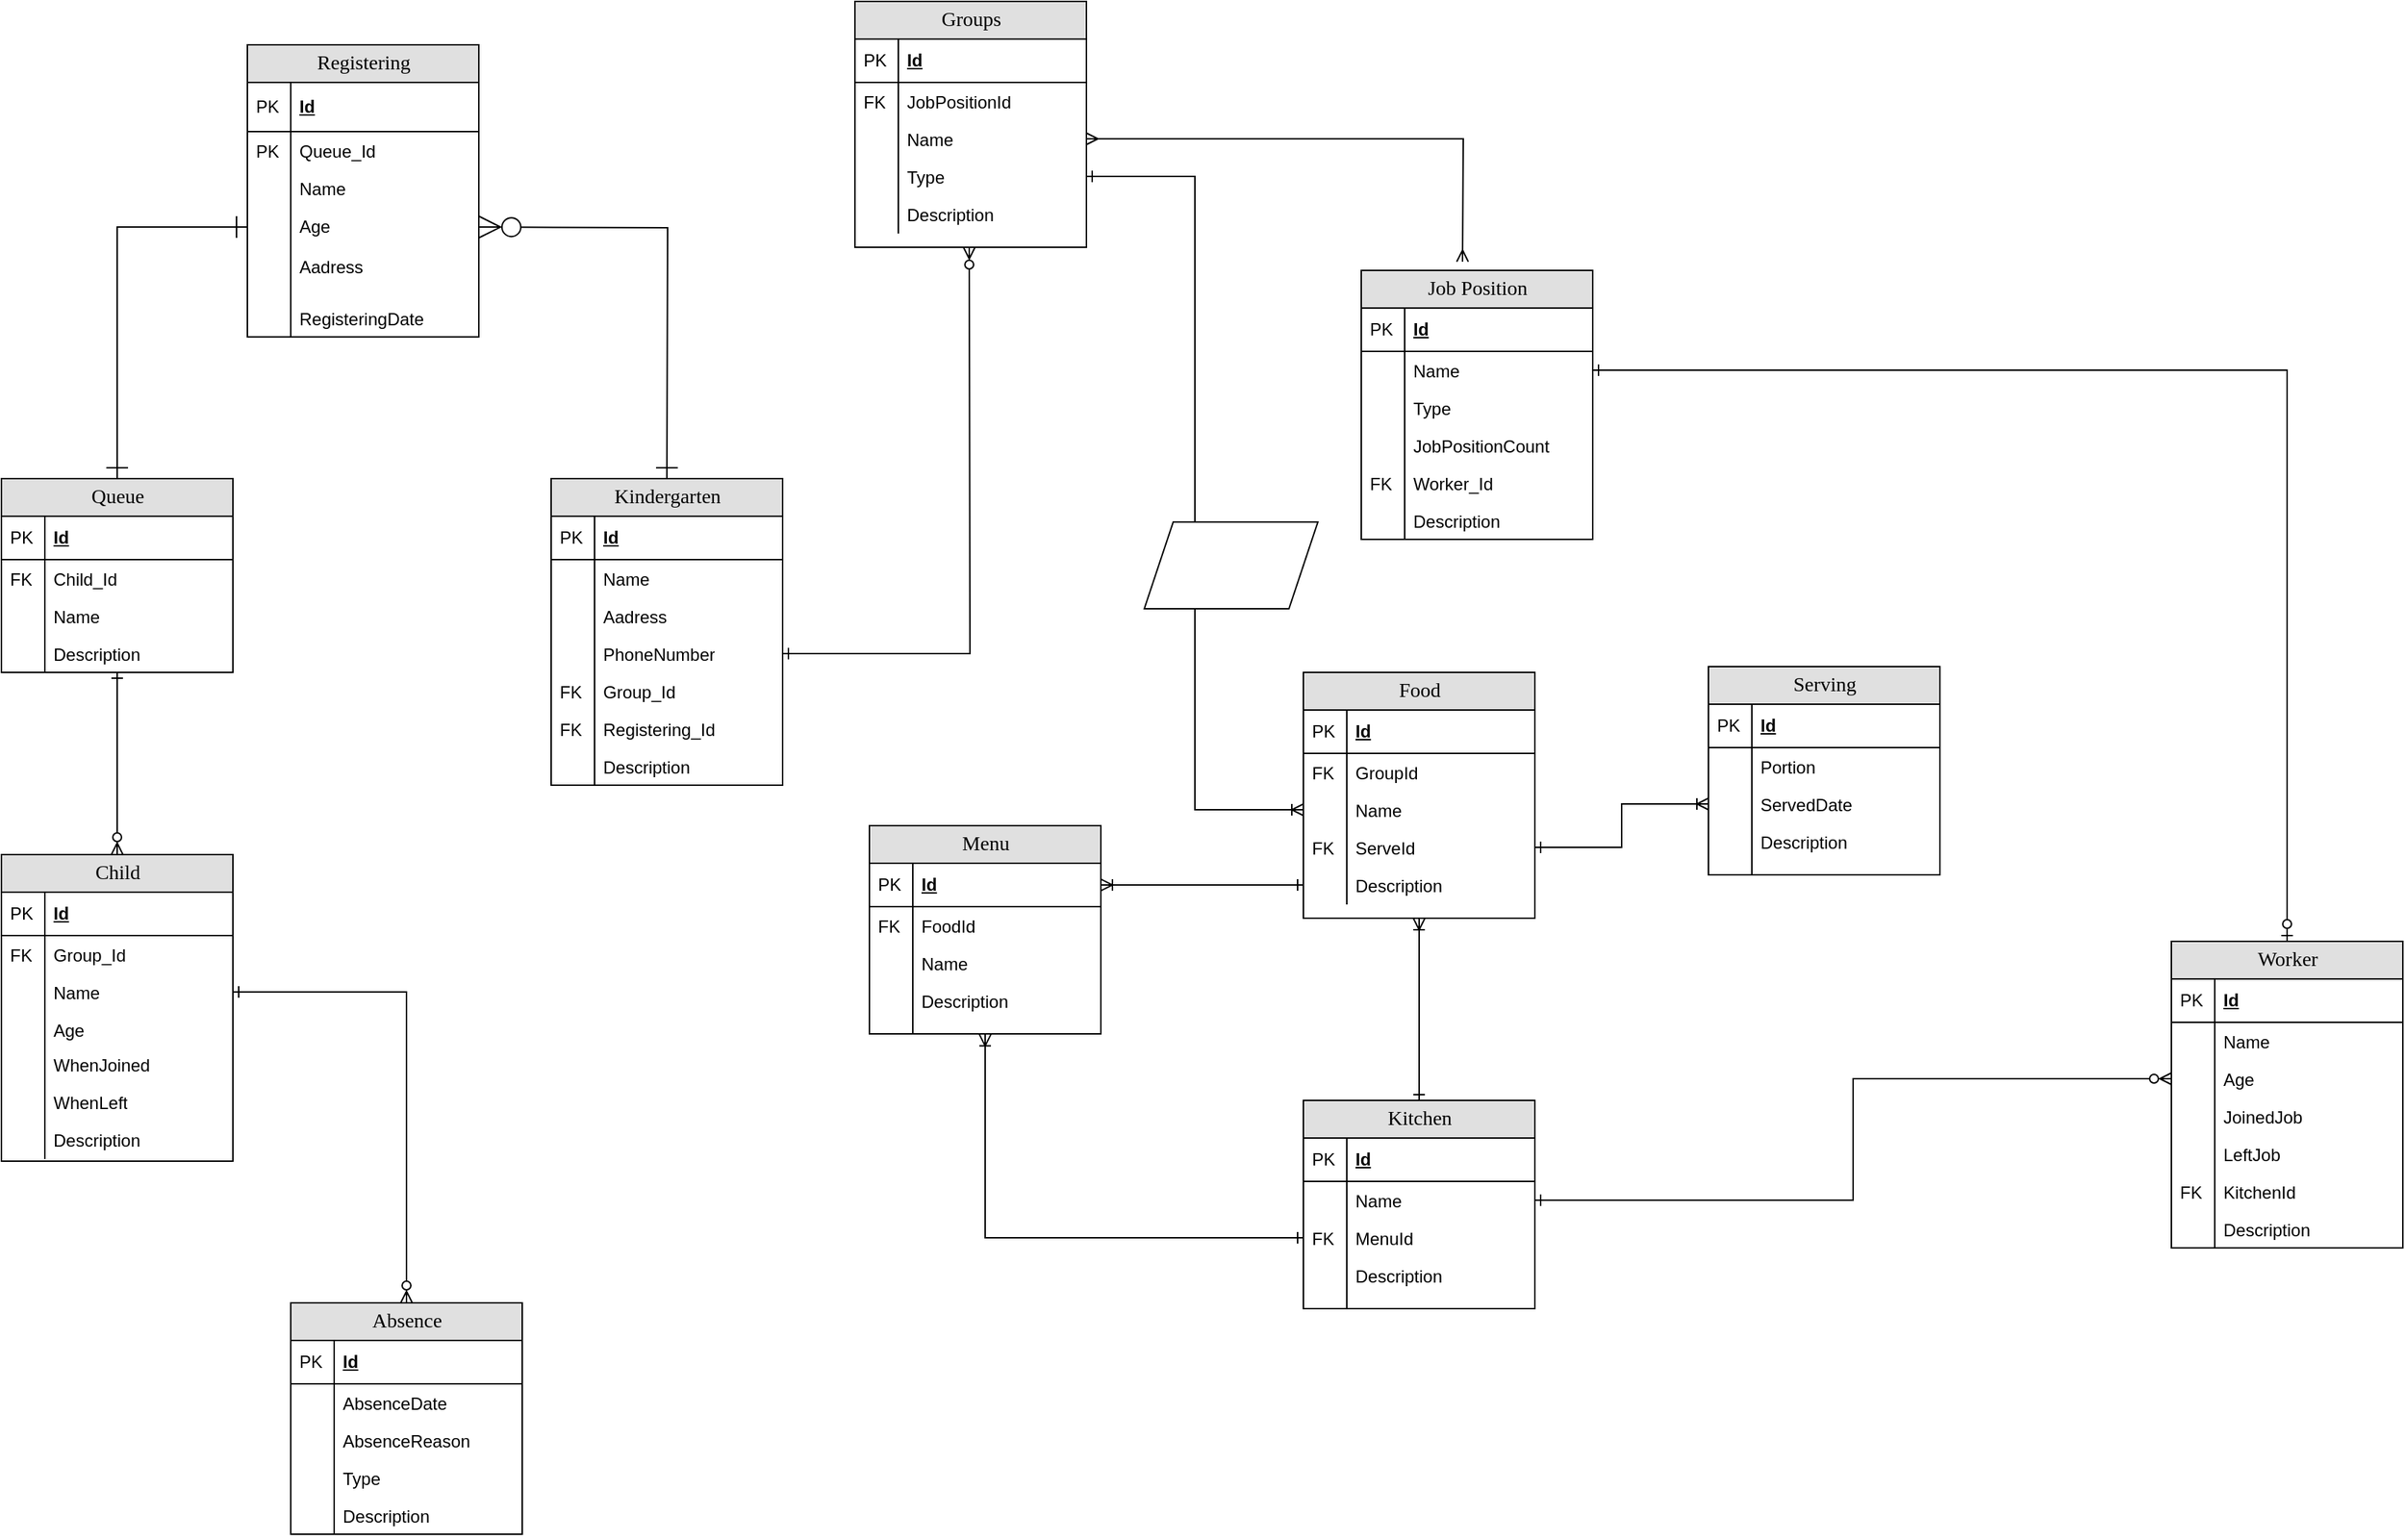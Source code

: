 <mxfile version="21.8.2" type="device">
  <diagram name="Page-1" id="e56a1550-8fbb-45ad-956c-1786394a9013">
    <mxGraphModel dx="2240" dy="2510" grid="1" gridSize="10" guides="1" tooltips="1" connect="1" arrows="1" fold="1" page="1" pageScale="1" pageWidth="1100" pageHeight="850" background="none" math="0" shadow="0">
      <root>
        <mxCell id="0" />
        <mxCell id="1" parent="0" />
        <mxCell id="2e49270ec7c68f3f-19" value="Worker" style="swimlane;html=1;fontStyle=0;childLayout=stackLayout;horizontal=1;startSize=26;fillColor=#e0e0e0;horizontalStack=0;resizeParent=1;resizeLast=0;collapsible=1;marginBottom=0;swimlaneFillColor=#ffffff;align=center;rounded=0;shadow=0;comic=0;labelBackgroundColor=none;strokeWidth=1;fontFamily=Verdana;fontSize=14" parent="1" vertex="1">
          <mxGeometry x="850" y="360" width="160" height="212" as="geometry" />
        </mxCell>
        <mxCell id="2e49270ec7c68f3f-20" value="Id" style="shape=partialRectangle;top=0;left=0;right=0;bottom=1;html=1;align=left;verticalAlign=middle;fillColor=none;spacingLeft=34;spacingRight=4;whiteSpace=wrap;overflow=hidden;rotatable=0;points=[[0,0.5],[1,0.5]];portConstraint=eastwest;dropTarget=0;fontStyle=5;" parent="2e49270ec7c68f3f-19" vertex="1">
          <mxGeometry y="26" width="160" height="30" as="geometry" />
        </mxCell>
        <mxCell id="2e49270ec7c68f3f-21" value="PK" style="shape=partialRectangle;top=0;left=0;bottom=0;html=1;fillColor=none;align=left;verticalAlign=middle;spacingLeft=4;spacingRight=4;whiteSpace=wrap;overflow=hidden;rotatable=0;points=[];portConstraint=eastwest;part=1;" parent="2e49270ec7c68f3f-20" vertex="1" connectable="0">
          <mxGeometry width="30" height="30" as="geometry" />
        </mxCell>
        <mxCell id="2e49270ec7c68f3f-22" value="Name" style="shape=partialRectangle;top=0;left=0;right=0;bottom=0;html=1;align=left;verticalAlign=top;fillColor=none;spacingLeft=34;spacingRight=4;whiteSpace=wrap;overflow=hidden;rotatable=0;points=[[0,0.5],[1,0.5]];portConstraint=eastwest;dropTarget=0;" parent="2e49270ec7c68f3f-19" vertex="1">
          <mxGeometry y="56" width="160" height="26" as="geometry" />
        </mxCell>
        <mxCell id="2e49270ec7c68f3f-23" value="" style="shape=partialRectangle;top=0;left=0;bottom=0;html=1;fillColor=none;align=left;verticalAlign=top;spacingLeft=4;spacingRight=4;whiteSpace=wrap;overflow=hidden;rotatable=0;points=[];portConstraint=eastwest;part=1;" parent="2e49270ec7c68f3f-22" vertex="1" connectable="0">
          <mxGeometry width="30" height="26" as="geometry" />
        </mxCell>
        <mxCell id="2e49270ec7c68f3f-24" value="Age" style="shape=partialRectangle;top=0;left=0;right=0;bottom=0;html=1;align=left;verticalAlign=top;fillColor=none;spacingLeft=34;spacingRight=4;whiteSpace=wrap;overflow=hidden;rotatable=0;points=[[0,0.5],[1,0.5]];portConstraint=eastwest;dropTarget=0;" parent="2e49270ec7c68f3f-19" vertex="1">
          <mxGeometry y="82" width="160" height="26" as="geometry" />
        </mxCell>
        <mxCell id="2e49270ec7c68f3f-25" value="" style="shape=partialRectangle;top=0;left=0;bottom=0;html=1;fillColor=none;align=left;verticalAlign=top;spacingLeft=4;spacingRight=4;whiteSpace=wrap;overflow=hidden;rotatable=0;points=[];portConstraint=eastwest;part=1;" parent="2e49270ec7c68f3f-24" vertex="1" connectable="0">
          <mxGeometry width="30" height="26" as="geometry" />
        </mxCell>
        <mxCell id="2e49270ec7c68f3f-26" value="JoinedJob" style="shape=partialRectangle;top=0;left=0;right=0;bottom=0;html=1;align=left;verticalAlign=top;fillColor=none;spacingLeft=34;spacingRight=4;whiteSpace=wrap;overflow=hidden;rotatable=0;points=[[0,0.5],[1,0.5]];portConstraint=eastwest;dropTarget=0;" parent="2e49270ec7c68f3f-19" vertex="1">
          <mxGeometry y="108" width="160" height="26" as="geometry" />
        </mxCell>
        <mxCell id="2e49270ec7c68f3f-27" value="" style="shape=partialRectangle;top=0;left=0;bottom=0;html=1;fillColor=none;align=left;verticalAlign=top;spacingLeft=4;spacingRight=4;whiteSpace=wrap;overflow=hidden;rotatable=0;points=[];portConstraint=eastwest;part=1;" parent="2e49270ec7c68f3f-26" vertex="1" connectable="0">
          <mxGeometry width="30" height="26" as="geometry" />
        </mxCell>
        <mxCell id="jgg23VQDwf4E2JnrNk3h-151" value="LeftJob" style="shape=partialRectangle;top=0;left=0;right=0;bottom=0;html=1;align=left;verticalAlign=top;fillColor=none;spacingLeft=34;spacingRight=4;whiteSpace=wrap;overflow=hidden;rotatable=0;points=[[0,0.5],[1,0.5]];portConstraint=eastwest;dropTarget=0;" vertex="1" parent="2e49270ec7c68f3f-19">
          <mxGeometry y="134" width="160" height="26" as="geometry" />
        </mxCell>
        <mxCell id="jgg23VQDwf4E2JnrNk3h-152" value="" style="shape=partialRectangle;top=0;left=0;bottom=0;html=1;fillColor=none;align=left;verticalAlign=top;spacingLeft=4;spacingRight=4;whiteSpace=wrap;overflow=hidden;rotatable=0;points=[];portConstraint=eastwest;part=1;" vertex="1" connectable="0" parent="jgg23VQDwf4E2JnrNk3h-151">
          <mxGeometry width="30" height="26" as="geometry" />
        </mxCell>
        <mxCell id="jgg23VQDwf4E2JnrNk3h-153" value="KitchenId" style="shape=partialRectangle;top=0;left=0;right=0;bottom=0;html=1;align=left;verticalAlign=top;fillColor=none;spacingLeft=34;spacingRight=4;whiteSpace=wrap;overflow=hidden;rotatable=0;points=[[0,0.5],[1,0.5]];portConstraint=eastwest;dropTarget=0;" vertex="1" parent="2e49270ec7c68f3f-19">
          <mxGeometry y="160" width="160" height="26" as="geometry" />
        </mxCell>
        <mxCell id="jgg23VQDwf4E2JnrNk3h-154" value="FK" style="shape=partialRectangle;top=0;left=0;bottom=0;html=1;fillColor=none;align=left;verticalAlign=top;spacingLeft=4;spacingRight=4;whiteSpace=wrap;overflow=hidden;rotatable=0;points=[];portConstraint=eastwest;part=1;" vertex="1" connectable="0" parent="jgg23VQDwf4E2JnrNk3h-153">
          <mxGeometry width="30" height="26" as="geometry" />
        </mxCell>
        <mxCell id="jgg23VQDwf4E2JnrNk3h-155" value="Description" style="shape=partialRectangle;top=0;left=0;right=0;bottom=0;html=1;align=left;verticalAlign=top;fillColor=none;spacingLeft=34;spacingRight=4;whiteSpace=wrap;overflow=hidden;rotatable=0;points=[[0,0.5],[1,0.5]];portConstraint=eastwest;dropTarget=0;" vertex="1" parent="2e49270ec7c68f3f-19">
          <mxGeometry y="186" width="160" height="26" as="geometry" />
        </mxCell>
        <mxCell id="jgg23VQDwf4E2JnrNk3h-156" value="" style="shape=partialRectangle;top=0;left=0;bottom=0;html=1;fillColor=none;align=left;verticalAlign=top;spacingLeft=4;spacingRight=4;whiteSpace=wrap;overflow=hidden;rotatable=0;points=[];portConstraint=eastwest;part=1;" vertex="1" connectable="0" parent="jgg23VQDwf4E2JnrNk3h-155">
          <mxGeometry width="30" height="26" as="geometry" />
        </mxCell>
        <mxCell id="2e49270ec7c68f3f-30" value="&lt;div&gt;Kindergarten&lt;/div&gt;" style="swimlane;html=1;fontStyle=0;childLayout=stackLayout;horizontal=1;startSize=26;fillColor=#e0e0e0;horizontalStack=0;resizeParent=1;resizeLast=0;collapsible=1;marginBottom=0;swimlaneFillColor=#ffffff;align=center;rounded=0;shadow=0;comic=0;labelBackgroundColor=none;strokeWidth=1;fontFamily=Verdana;fontSize=14" parent="1" vertex="1">
          <mxGeometry x="-270" y="40" width="160" height="212" as="geometry" />
        </mxCell>
        <mxCell id="2e49270ec7c68f3f-31" value="Id" style="shape=partialRectangle;top=0;left=0;right=0;bottom=1;html=1;align=left;verticalAlign=middle;fillColor=none;spacingLeft=34;spacingRight=4;whiteSpace=wrap;overflow=hidden;rotatable=0;points=[[0,0.5],[1,0.5]];portConstraint=eastwest;dropTarget=0;fontStyle=5;" parent="2e49270ec7c68f3f-30" vertex="1">
          <mxGeometry y="26" width="160" height="30" as="geometry" />
        </mxCell>
        <mxCell id="2e49270ec7c68f3f-32" value="PK" style="shape=partialRectangle;top=0;left=0;bottom=0;html=1;fillColor=none;align=left;verticalAlign=middle;spacingLeft=4;spacingRight=4;whiteSpace=wrap;overflow=hidden;rotatable=0;points=[];portConstraint=eastwest;part=1;" parent="2e49270ec7c68f3f-31" vertex="1" connectable="0">
          <mxGeometry width="30" height="30" as="geometry" />
        </mxCell>
        <mxCell id="2e49270ec7c68f3f-33" value="Name" style="shape=partialRectangle;top=0;left=0;right=0;bottom=0;html=1;align=left;verticalAlign=top;fillColor=none;spacingLeft=34;spacingRight=4;whiteSpace=wrap;overflow=hidden;rotatable=0;points=[[0,0.5],[1,0.5]];portConstraint=eastwest;dropTarget=0;" parent="2e49270ec7c68f3f-30" vertex="1">
          <mxGeometry y="56" width="160" height="26" as="geometry" />
        </mxCell>
        <mxCell id="2e49270ec7c68f3f-34" value="" style="shape=partialRectangle;top=0;left=0;bottom=0;html=1;fillColor=none;align=left;verticalAlign=top;spacingLeft=4;spacingRight=4;whiteSpace=wrap;overflow=hidden;rotatable=0;points=[];portConstraint=eastwest;part=1;" parent="2e49270ec7c68f3f-33" vertex="1" connectable="0">
          <mxGeometry width="30" height="26" as="geometry" />
        </mxCell>
        <mxCell id="2e49270ec7c68f3f-35" value="Aadress" style="shape=partialRectangle;top=0;left=0;right=0;bottom=0;html=1;align=left;verticalAlign=top;fillColor=none;spacingLeft=34;spacingRight=4;whiteSpace=wrap;overflow=hidden;rotatable=0;points=[[0,0.5],[1,0.5]];portConstraint=eastwest;dropTarget=0;" parent="2e49270ec7c68f3f-30" vertex="1">
          <mxGeometry y="82" width="160" height="26" as="geometry" />
        </mxCell>
        <mxCell id="2e49270ec7c68f3f-36" value="" style="shape=partialRectangle;top=0;left=0;bottom=0;html=1;fillColor=none;align=left;verticalAlign=top;spacingLeft=4;spacingRight=4;whiteSpace=wrap;overflow=hidden;rotatable=0;points=[];portConstraint=eastwest;part=1;" parent="2e49270ec7c68f3f-35" vertex="1" connectable="0">
          <mxGeometry width="30" height="26" as="geometry" />
        </mxCell>
        <mxCell id="2e49270ec7c68f3f-37" value="PhoneNumber" style="shape=partialRectangle;top=0;left=0;right=0;bottom=0;html=1;align=left;verticalAlign=top;fillColor=none;spacingLeft=34;spacingRight=4;whiteSpace=wrap;overflow=hidden;rotatable=0;points=[[0,0.5],[1,0.5]];portConstraint=eastwest;dropTarget=0;" parent="2e49270ec7c68f3f-30" vertex="1">
          <mxGeometry y="108" width="160" height="26" as="geometry" />
        </mxCell>
        <mxCell id="2e49270ec7c68f3f-38" value="" style="shape=partialRectangle;top=0;left=0;bottom=0;html=1;fillColor=none;align=left;verticalAlign=top;spacingLeft=4;spacingRight=4;whiteSpace=wrap;overflow=hidden;rotatable=0;points=[];portConstraint=eastwest;part=1;" parent="2e49270ec7c68f3f-37" vertex="1" connectable="0">
          <mxGeometry width="30" height="26" as="geometry" />
        </mxCell>
        <mxCell id="jgg23VQDwf4E2JnrNk3h-106" value="Group_Id" style="shape=partialRectangle;top=0;left=0;right=0;bottom=0;html=1;align=left;verticalAlign=top;fillColor=none;spacingLeft=34;spacingRight=4;whiteSpace=wrap;overflow=hidden;rotatable=0;points=[[0,0.5],[1,0.5]];portConstraint=eastwest;dropTarget=0;" vertex="1" parent="2e49270ec7c68f3f-30">
          <mxGeometry y="134" width="160" height="26" as="geometry" />
        </mxCell>
        <mxCell id="jgg23VQDwf4E2JnrNk3h-107" value="FK" style="shape=partialRectangle;top=0;left=0;bottom=0;html=1;fillColor=none;align=left;verticalAlign=top;spacingLeft=4;spacingRight=4;whiteSpace=wrap;overflow=hidden;rotatable=0;points=[];portConstraint=eastwest;part=1;" vertex="1" connectable="0" parent="jgg23VQDwf4E2JnrNk3h-106">
          <mxGeometry width="30" height="26" as="geometry" />
        </mxCell>
        <mxCell id="jgg23VQDwf4E2JnrNk3h-108" value="Registering_Id" style="shape=partialRectangle;top=0;left=0;right=0;bottom=0;html=1;align=left;verticalAlign=top;fillColor=none;spacingLeft=34;spacingRight=4;whiteSpace=wrap;overflow=hidden;rotatable=0;points=[[0,0.5],[1,0.5]];portConstraint=eastwest;dropTarget=0;" vertex="1" parent="2e49270ec7c68f3f-30">
          <mxGeometry y="160" width="160" height="26" as="geometry" />
        </mxCell>
        <mxCell id="jgg23VQDwf4E2JnrNk3h-109" value="FK" style="shape=partialRectangle;top=0;left=0;bottom=0;html=1;fillColor=none;align=left;verticalAlign=top;spacingLeft=4;spacingRight=4;whiteSpace=wrap;overflow=hidden;rotatable=0;points=[];portConstraint=eastwest;part=1;" vertex="1" connectable="0" parent="jgg23VQDwf4E2JnrNk3h-108">
          <mxGeometry width="30" height="26" as="geometry" />
        </mxCell>
        <mxCell id="jgg23VQDwf4E2JnrNk3h-110" value="Description" style="shape=partialRectangle;top=0;left=0;right=0;bottom=0;html=1;align=left;verticalAlign=top;fillColor=none;spacingLeft=34;spacingRight=4;whiteSpace=wrap;overflow=hidden;rotatable=0;points=[[0,0.5],[1,0.5]];portConstraint=eastwest;dropTarget=0;" vertex="1" parent="2e49270ec7c68f3f-30">
          <mxGeometry y="186" width="160" height="26" as="geometry" />
        </mxCell>
        <mxCell id="jgg23VQDwf4E2JnrNk3h-111" value="" style="shape=partialRectangle;top=0;left=0;bottom=0;html=1;fillColor=none;align=left;verticalAlign=top;spacingLeft=4;spacingRight=4;whiteSpace=wrap;overflow=hidden;rotatable=0;points=[];portConstraint=eastwest;part=1;" vertex="1" connectable="0" parent="jgg23VQDwf4E2JnrNk3h-110">
          <mxGeometry width="30" height="26" as="geometry" />
        </mxCell>
        <mxCell id="2e49270ec7c68f3f-80" value="Child" style="swimlane;html=1;fontStyle=0;childLayout=stackLayout;horizontal=1;startSize=26;fillColor=#e0e0e0;horizontalStack=0;resizeParent=1;resizeLast=0;collapsible=1;marginBottom=0;swimlaneFillColor=#ffffff;align=center;rounded=0;shadow=0;comic=0;labelBackgroundColor=none;strokeWidth=1;fontFamily=Verdana;fontSize=14" parent="1" vertex="1">
          <mxGeometry x="-650" y="300" width="160" height="212" as="geometry" />
        </mxCell>
        <mxCell id="2e49270ec7c68f3f-81" value="Id" style="shape=partialRectangle;top=0;left=0;right=0;bottom=1;html=1;align=left;verticalAlign=middle;fillColor=none;spacingLeft=34;spacingRight=4;whiteSpace=wrap;overflow=hidden;rotatable=0;points=[[0,0.5],[1,0.5]];portConstraint=eastwest;dropTarget=0;fontStyle=5;" parent="2e49270ec7c68f3f-80" vertex="1">
          <mxGeometry y="26" width="160" height="30" as="geometry" />
        </mxCell>
        <mxCell id="2e49270ec7c68f3f-82" value="PK" style="shape=partialRectangle;top=0;left=0;bottom=0;html=1;fillColor=none;align=left;verticalAlign=middle;spacingLeft=4;spacingRight=4;whiteSpace=wrap;overflow=hidden;rotatable=0;points=[];portConstraint=eastwest;part=1;" parent="2e49270ec7c68f3f-81" vertex="1" connectable="0">
          <mxGeometry width="30" height="30" as="geometry" />
        </mxCell>
        <mxCell id="2e49270ec7c68f3f-83" value="Group_Id" style="shape=partialRectangle;top=0;left=0;right=0;bottom=0;html=1;align=left;verticalAlign=top;fillColor=none;spacingLeft=34;spacingRight=4;whiteSpace=wrap;overflow=hidden;rotatable=0;points=[[0,0.5],[1,0.5]];portConstraint=eastwest;dropTarget=0;" parent="2e49270ec7c68f3f-80" vertex="1">
          <mxGeometry y="56" width="160" height="26" as="geometry" />
        </mxCell>
        <mxCell id="2e49270ec7c68f3f-84" value="FK" style="shape=partialRectangle;top=0;left=0;bottom=0;html=1;fillColor=none;align=left;verticalAlign=top;spacingLeft=4;spacingRight=4;whiteSpace=wrap;overflow=hidden;rotatable=0;points=[];portConstraint=eastwest;part=1;" parent="2e49270ec7c68f3f-83" vertex="1" connectable="0">
          <mxGeometry width="30" height="26" as="geometry" />
        </mxCell>
        <mxCell id="2e49270ec7c68f3f-85" value="Name" style="shape=partialRectangle;top=0;left=0;right=0;bottom=0;html=1;align=left;verticalAlign=top;fillColor=none;spacingLeft=34;spacingRight=4;whiteSpace=wrap;overflow=hidden;rotatable=0;points=[[0,0.5],[1,0.5]];portConstraint=eastwest;dropTarget=0;" parent="2e49270ec7c68f3f-80" vertex="1">
          <mxGeometry y="82" width="160" height="26" as="geometry" />
        </mxCell>
        <mxCell id="2e49270ec7c68f3f-86" value="" style="shape=partialRectangle;top=0;left=0;bottom=0;html=1;fillColor=none;align=left;verticalAlign=top;spacingLeft=4;spacingRight=4;whiteSpace=wrap;overflow=hidden;rotatable=0;points=[];portConstraint=eastwest;part=1;" parent="2e49270ec7c68f3f-85" vertex="1" connectable="0">
          <mxGeometry width="30" height="26" as="geometry" />
        </mxCell>
        <mxCell id="2e49270ec7c68f3f-87" value="Age" style="shape=partialRectangle;top=0;left=0;right=0;bottom=0;html=1;align=left;verticalAlign=top;fillColor=none;spacingLeft=34;spacingRight=4;whiteSpace=wrap;overflow=hidden;rotatable=0;points=[[0,0.5],[1,0.5]];portConstraint=eastwest;dropTarget=0;" parent="2e49270ec7c68f3f-80" vertex="1">
          <mxGeometry y="108" width="160" height="24" as="geometry" />
        </mxCell>
        <mxCell id="2e49270ec7c68f3f-88" value="" style="shape=partialRectangle;top=0;left=0;bottom=0;html=1;fillColor=none;align=left;verticalAlign=top;spacingLeft=4;spacingRight=4;whiteSpace=wrap;overflow=hidden;rotatable=0;points=[];portConstraint=eastwest;part=1;" parent="2e49270ec7c68f3f-87" vertex="1" connectable="0">
          <mxGeometry width="30" height="24" as="geometry" />
        </mxCell>
        <mxCell id="jgg23VQDwf4E2JnrNk3h-129" value="WhenJoined" style="shape=partialRectangle;top=0;left=0;right=0;bottom=0;html=1;align=left;verticalAlign=top;fillColor=none;spacingLeft=34;spacingRight=4;whiteSpace=wrap;overflow=hidden;rotatable=0;points=[[0,0.5],[1,0.5]];portConstraint=eastwest;dropTarget=0;" vertex="1" parent="2e49270ec7c68f3f-80">
          <mxGeometry y="132" width="160" height="26" as="geometry" />
        </mxCell>
        <mxCell id="jgg23VQDwf4E2JnrNk3h-130" value="" style="shape=partialRectangle;top=0;left=0;bottom=0;html=1;fillColor=none;align=left;verticalAlign=top;spacingLeft=4;spacingRight=4;whiteSpace=wrap;overflow=hidden;rotatable=0;points=[];portConstraint=eastwest;part=1;" vertex="1" connectable="0" parent="jgg23VQDwf4E2JnrNk3h-129">
          <mxGeometry width="30" height="26" as="geometry" />
        </mxCell>
        <mxCell id="jgg23VQDwf4E2JnrNk3h-131" value="WhenLeft" style="shape=partialRectangle;top=0;left=0;right=0;bottom=0;html=1;align=left;verticalAlign=top;fillColor=none;spacingLeft=34;spacingRight=4;whiteSpace=wrap;overflow=hidden;rotatable=0;points=[[0,0.5],[1,0.5]];portConstraint=eastwest;dropTarget=0;" vertex="1" parent="2e49270ec7c68f3f-80">
          <mxGeometry y="158" width="160" height="26" as="geometry" />
        </mxCell>
        <mxCell id="jgg23VQDwf4E2JnrNk3h-132" value="" style="shape=partialRectangle;top=0;left=0;bottom=0;html=1;fillColor=none;align=left;verticalAlign=top;spacingLeft=4;spacingRight=4;whiteSpace=wrap;overflow=hidden;rotatable=0;points=[];portConstraint=eastwest;part=1;" vertex="1" connectable="0" parent="jgg23VQDwf4E2JnrNk3h-131">
          <mxGeometry width="30" height="26" as="geometry" />
        </mxCell>
        <mxCell id="jgg23VQDwf4E2JnrNk3h-133" value="Description" style="shape=partialRectangle;top=0;left=0;right=0;bottom=0;html=1;align=left;verticalAlign=top;fillColor=none;spacingLeft=34;spacingRight=4;whiteSpace=wrap;overflow=hidden;rotatable=0;points=[[0,0.5],[1,0.5]];portConstraint=eastwest;dropTarget=0;" vertex="1" parent="2e49270ec7c68f3f-80">
          <mxGeometry y="184" width="160" height="26" as="geometry" />
        </mxCell>
        <mxCell id="jgg23VQDwf4E2JnrNk3h-134" value="" style="shape=partialRectangle;top=0;left=0;bottom=0;html=1;fillColor=none;align=left;verticalAlign=top;spacingLeft=4;spacingRight=4;whiteSpace=wrap;overflow=hidden;rotatable=0;points=[];portConstraint=eastwest;part=1;" vertex="1" connectable="0" parent="jgg23VQDwf4E2JnrNk3h-133">
          <mxGeometry width="30" height="26" as="geometry" />
        </mxCell>
        <mxCell id="jgg23VQDwf4E2JnrNk3h-3" value="Job Position" style="swimlane;html=1;fontStyle=0;childLayout=stackLayout;horizontal=1;startSize=26;fillColor=#e0e0e0;horizontalStack=0;resizeParent=1;resizeLast=0;collapsible=1;marginBottom=0;swimlaneFillColor=#ffffff;align=center;rounded=0;shadow=0;comic=0;labelBackgroundColor=none;strokeWidth=1;fontFamily=Verdana;fontSize=14" vertex="1" parent="1">
          <mxGeometry x="290" y="-104" width="160" height="186" as="geometry" />
        </mxCell>
        <mxCell id="jgg23VQDwf4E2JnrNk3h-4" value="Id" style="shape=partialRectangle;top=0;left=0;right=0;bottom=1;html=1;align=left;verticalAlign=middle;fillColor=none;spacingLeft=34;spacingRight=4;whiteSpace=wrap;overflow=hidden;rotatable=0;points=[[0,0.5],[1,0.5]];portConstraint=eastwest;dropTarget=0;fontStyle=5;" vertex="1" parent="jgg23VQDwf4E2JnrNk3h-3">
          <mxGeometry y="26" width="160" height="30" as="geometry" />
        </mxCell>
        <mxCell id="jgg23VQDwf4E2JnrNk3h-5" value="PK" style="shape=partialRectangle;top=0;left=0;bottom=0;html=1;fillColor=none;align=left;verticalAlign=middle;spacingLeft=4;spacingRight=4;whiteSpace=wrap;overflow=hidden;rotatable=0;points=[];portConstraint=eastwest;part=1;" vertex="1" connectable="0" parent="jgg23VQDwf4E2JnrNk3h-4">
          <mxGeometry width="30" height="30" as="geometry" />
        </mxCell>
        <mxCell id="jgg23VQDwf4E2JnrNk3h-6" value="Name" style="shape=partialRectangle;top=0;left=0;right=0;bottom=0;html=1;align=left;verticalAlign=top;fillColor=none;spacingLeft=34;spacingRight=4;whiteSpace=wrap;overflow=hidden;rotatable=0;points=[[0,0.5],[1,0.5]];portConstraint=eastwest;dropTarget=0;" vertex="1" parent="jgg23VQDwf4E2JnrNk3h-3">
          <mxGeometry y="56" width="160" height="26" as="geometry" />
        </mxCell>
        <mxCell id="jgg23VQDwf4E2JnrNk3h-7" value="" style="shape=partialRectangle;top=0;left=0;bottom=0;html=1;fillColor=none;align=left;verticalAlign=top;spacingLeft=4;spacingRight=4;whiteSpace=wrap;overflow=hidden;rotatable=0;points=[];portConstraint=eastwest;part=1;" vertex="1" connectable="0" parent="jgg23VQDwf4E2JnrNk3h-6">
          <mxGeometry width="30" height="26" as="geometry" />
        </mxCell>
        <mxCell id="jgg23VQDwf4E2JnrNk3h-8" value="Type" style="shape=partialRectangle;top=0;left=0;right=0;bottom=0;html=1;align=left;verticalAlign=top;fillColor=none;spacingLeft=34;spacingRight=4;whiteSpace=wrap;overflow=hidden;rotatable=0;points=[[0,0.5],[1,0.5]];portConstraint=eastwest;dropTarget=0;" vertex="1" parent="jgg23VQDwf4E2JnrNk3h-3">
          <mxGeometry y="82" width="160" height="26" as="geometry" />
        </mxCell>
        <mxCell id="jgg23VQDwf4E2JnrNk3h-9" value="" style="shape=partialRectangle;top=0;left=0;bottom=0;html=1;fillColor=none;align=left;verticalAlign=top;spacingLeft=4;spacingRight=4;whiteSpace=wrap;overflow=hidden;rotatable=0;points=[];portConstraint=eastwest;part=1;" vertex="1" connectable="0" parent="jgg23VQDwf4E2JnrNk3h-8">
          <mxGeometry width="30" height="26" as="geometry" />
        </mxCell>
        <mxCell id="jgg23VQDwf4E2JnrNk3h-10" value="JobPositionCount" style="shape=partialRectangle;top=0;left=0;right=0;bottom=0;html=1;align=left;verticalAlign=top;fillColor=none;spacingLeft=34;spacingRight=4;whiteSpace=wrap;overflow=hidden;rotatable=0;points=[[0,0.5],[1,0.5]];portConstraint=eastwest;dropTarget=0;" vertex="1" parent="jgg23VQDwf4E2JnrNk3h-3">
          <mxGeometry y="108" width="160" height="26" as="geometry" />
        </mxCell>
        <mxCell id="jgg23VQDwf4E2JnrNk3h-11" value="" style="shape=partialRectangle;top=0;left=0;bottom=0;html=1;fillColor=none;align=left;verticalAlign=top;spacingLeft=4;spacingRight=4;whiteSpace=wrap;overflow=hidden;rotatable=0;points=[];portConstraint=eastwest;part=1;" vertex="1" connectable="0" parent="jgg23VQDwf4E2JnrNk3h-10">
          <mxGeometry width="30" height="26" as="geometry" />
        </mxCell>
        <mxCell id="jgg23VQDwf4E2JnrNk3h-141" value="Worker_Id" style="shape=partialRectangle;top=0;left=0;right=0;bottom=0;html=1;align=left;verticalAlign=top;fillColor=none;spacingLeft=34;spacingRight=4;whiteSpace=wrap;overflow=hidden;rotatable=0;points=[[0,0.5],[1,0.5]];portConstraint=eastwest;dropTarget=0;" vertex="1" parent="jgg23VQDwf4E2JnrNk3h-3">
          <mxGeometry y="134" width="160" height="26" as="geometry" />
        </mxCell>
        <mxCell id="jgg23VQDwf4E2JnrNk3h-142" value="FK" style="shape=partialRectangle;top=0;left=0;bottom=0;html=1;fillColor=none;align=left;verticalAlign=top;spacingLeft=4;spacingRight=4;whiteSpace=wrap;overflow=hidden;rotatable=0;points=[];portConstraint=eastwest;part=1;" vertex="1" connectable="0" parent="jgg23VQDwf4E2JnrNk3h-141">
          <mxGeometry width="30" height="26" as="geometry" />
        </mxCell>
        <mxCell id="jgg23VQDwf4E2JnrNk3h-143" value="Description" style="shape=partialRectangle;top=0;left=0;right=0;bottom=0;html=1;align=left;verticalAlign=top;fillColor=none;spacingLeft=34;spacingRight=4;whiteSpace=wrap;overflow=hidden;rotatable=0;points=[[0,0.5],[1,0.5]];portConstraint=eastwest;dropTarget=0;" vertex="1" parent="jgg23VQDwf4E2JnrNk3h-3">
          <mxGeometry y="160" width="160" height="26" as="geometry" />
        </mxCell>
        <mxCell id="jgg23VQDwf4E2JnrNk3h-144" value="" style="shape=partialRectangle;top=0;left=0;bottom=0;html=1;fillColor=none;align=left;verticalAlign=top;spacingLeft=4;spacingRight=4;whiteSpace=wrap;overflow=hidden;rotatable=0;points=[];portConstraint=eastwest;part=1;" vertex="1" connectable="0" parent="jgg23VQDwf4E2JnrNk3h-143">
          <mxGeometry width="30" height="26" as="geometry" />
        </mxCell>
        <mxCell id="jgg23VQDwf4E2JnrNk3h-14" value="&lt;div&gt;Groups&lt;/div&gt;" style="swimlane;html=1;fontStyle=0;childLayout=stackLayout;horizontal=1;startSize=26;fillColor=#e0e0e0;horizontalStack=0;resizeParent=1;resizeLast=0;collapsible=1;marginBottom=0;swimlaneFillColor=#ffffff;align=center;rounded=0;shadow=0;comic=0;labelBackgroundColor=none;strokeWidth=1;fontFamily=Verdana;fontSize=14" vertex="1" parent="1">
          <mxGeometry x="-60" y="-290" width="160" height="170" as="geometry" />
        </mxCell>
        <mxCell id="jgg23VQDwf4E2JnrNk3h-15" value="Id" style="shape=partialRectangle;top=0;left=0;right=0;bottom=1;html=1;align=left;verticalAlign=middle;fillColor=none;spacingLeft=34;spacingRight=4;whiteSpace=wrap;overflow=hidden;rotatable=0;points=[[0,0.5],[1,0.5]];portConstraint=eastwest;dropTarget=0;fontStyle=5;" vertex="1" parent="jgg23VQDwf4E2JnrNk3h-14">
          <mxGeometry y="26" width="160" height="30" as="geometry" />
        </mxCell>
        <mxCell id="jgg23VQDwf4E2JnrNk3h-16" value="PK" style="shape=partialRectangle;top=0;left=0;bottom=0;html=1;fillColor=none;align=left;verticalAlign=middle;spacingLeft=4;spacingRight=4;whiteSpace=wrap;overflow=hidden;rotatable=0;points=[];portConstraint=eastwest;part=1;" vertex="1" connectable="0" parent="jgg23VQDwf4E2JnrNk3h-15">
          <mxGeometry width="30" height="30" as="geometry" />
        </mxCell>
        <mxCell id="jgg23VQDwf4E2JnrNk3h-17" value="JobPositionId" style="shape=partialRectangle;top=0;left=0;right=0;bottom=0;html=1;align=left;verticalAlign=top;fillColor=none;spacingLeft=34;spacingRight=4;whiteSpace=wrap;overflow=hidden;rotatable=0;points=[[0,0.5],[1,0.5]];portConstraint=eastwest;dropTarget=0;" vertex="1" parent="jgg23VQDwf4E2JnrNk3h-14">
          <mxGeometry y="56" width="160" height="26" as="geometry" />
        </mxCell>
        <mxCell id="jgg23VQDwf4E2JnrNk3h-18" value="FK" style="shape=partialRectangle;top=0;left=0;bottom=0;html=1;fillColor=none;align=left;verticalAlign=top;spacingLeft=4;spacingRight=4;whiteSpace=wrap;overflow=hidden;rotatable=0;points=[];portConstraint=eastwest;part=1;" vertex="1" connectable="0" parent="jgg23VQDwf4E2JnrNk3h-17">
          <mxGeometry width="30" height="26" as="geometry" />
        </mxCell>
        <mxCell id="jgg23VQDwf4E2JnrNk3h-19" value="Name" style="shape=partialRectangle;top=0;left=0;right=0;bottom=0;html=1;align=left;verticalAlign=top;fillColor=none;spacingLeft=34;spacingRight=4;whiteSpace=wrap;overflow=hidden;rotatable=0;points=[[0,0.5],[1,0.5]];portConstraint=eastwest;dropTarget=0;" vertex="1" parent="jgg23VQDwf4E2JnrNk3h-14">
          <mxGeometry y="82" width="160" height="26" as="geometry" />
        </mxCell>
        <mxCell id="jgg23VQDwf4E2JnrNk3h-20" value="" style="shape=partialRectangle;top=0;left=0;bottom=0;html=1;fillColor=none;align=left;verticalAlign=top;spacingLeft=4;spacingRight=4;whiteSpace=wrap;overflow=hidden;rotatable=0;points=[];portConstraint=eastwest;part=1;" vertex="1" connectable="0" parent="jgg23VQDwf4E2JnrNk3h-19">
          <mxGeometry width="30" height="26" as="geometry" />
        </mxCell>
        <mxCell id="jgg23VQDwf4E2JnrNk3h-21" value="Type" style="shape=partialRectangle;top=0;left=0;right=0;bottom=0;html=1;align=left;verticalAlign=top;fillColor=none;spacingLeft=34;spacingRight=4;whiteSpace=wrap;overflow=hidden;rotatable=0;points=[[0,0.5],[1,0.5]];portConstraint=eastwest;dropTarget=0;" vertex="1" parent="jgg23VQDwf4E2JnrNk3h-14">
          <mxGeometry y="108" width="160" height="26" as="geometry" />
        </mxCell>
        <mxCell id="jgg23VQDwf4E2JnrNk3h-22" value="" style="shape=partialRectangle;top=0;left=0;bottom=0;html=1;fillColor=none;align=left;verticalAlign=top;spacingLeft=4;spacingRight=4;whiteSpace=wrap;overflow=hidden;rotatable=0;points=[];portConstraint=eastwest;part=1;" vertex="1" connectable="0" parent="jgg23VQDwf4E2JnrNk3h-21">
          <mxGeometry width="30" height="26" as="geometry" />
        </mxCell>
        <mxCell id="jgg23VQDwf4E2JnrNk3h-149" value="Description" style="shape=partialRectangle;top=0;left=0;right=0;bottom=0;html=1;align=left;verticalAlign=top;fillColor=none;spacingLeft=34;spacingRight=4;whiteSpace=wrap;overflow=hidden;rotatable=0;points=[[0,0.5],[1,0.5]];portConstraint=eastwest;dropTarget=0;" vertex="1" parent="jgg23VQDwf4E2JnrNk3h-14">
          <mxGeometry y="134" width="160" height="26" as="geometry" />
        </mxCell>
        <mxCell id="jgg23VQDwf4E2JnrNk3h-150" value="" style="shape=partialRectangle;top=0;left=0;bottom=0;html=1;fillColor=none;align=left;verticalAlign=top;spacingLeft=4;spacingRight=4;whiteSpace=wrap;overflow=hidden;rotatable=0;points=[];portConstraint=eastwest;part=1;" vertex="1" connectable="0" parent="jgg23VQDwf4E2JnrNk3h-149">
          <mxGeometry width="30" height="26" as="geometry" />
        </mxCell>
        <mxCell id="jgg23VQDwf4E2JnrNk3h-25" value="&lt;div&gt;Absence&lt;/div&gt;" style="swimlane;html=1;fontStyle=0;childLayout=stackLayout;horizontal=1;startSize=26;fillColor=#e0e0e0;horizontalStack=0;resizeParent=1;resizeLast=0;collapsible=1;marginBottom=0;swimlaneFillColor=#ffffff;align=center;rounded=0;shadow=0;comic=0;labelBackgroundColor=none;strokeWidth=1;fontFamily=Verdana;fontSize=14" vertex="1" parent="1">
          <mxGeometry x="-450" y="610" width="160" height="160" as="geometry" />
        </mxCell>
        <mxCell id="jgg23VQDwf4E2JnrNk3h-26" value="Id" style="shape=partialRectangle;top=0;left=0;right=0;bottom=1;html=1;align=left;verticalAlign=middle;fillColor=none;spacingLeft=34;spacingRight=4;whiteSpace=wrap;overflow=hidden;rotatable=0;points=[[0,0.5],[1,0.5]];portConstraint=eastwest;dropTarget=0;fontStyle=5;" vertex="1" parent="jgg23VQDwf4E2JnrNk3h-25">
          <mxGeometry y="26" width="160" height="30" as="geometry" />
        </mxCell>
        <mxCell id="jgg23VQDwf4E2JnrNk3h-27" value="PK" style="shape=partialRectangle;top=0;left=0;bottom=0;html=1;fillColor=none;align=left;verticalAlign=middle;spacingLeft=4;spacingRight=4;whiteSpace=wrap;overflow=hidden;rotatable=0;points=[];portConstraint=eastwest;part=1;" vertex="1" connectable="0" parent="jgg23VQDwf4E2JnrNk3h-26">
          <mxGeometry width="30" height="30" as="geometry" />
        </mxCell>
        <mxCell id="jgg23VQDwf4E2JnrNk3h-28" value="AbsenceDate" style="shape=partialRectangle;top=0;left=0;right=0;bottom=0;html=1;align=left;verticalAlign=top;fillColor=none;spacingLeft=34;spacingRight=4;whiteSpace=wrap;overflow=hidden;rotatable=0;points=[[0,0.5],[1,0.5]];portConstraint=eastwest;dropTarget=0;" vertex="1" parent="jgg23VQDwf4E2JnrNk3h-25">
          <mxGeometry y="56" width="160" height="26" as="geometry" />
        </mxCell>
        <mxCell id="jgg23VQDwf4E2JnrNk3h-29" value="" style="shape=partialRectangle;top=0;left=0;bottom=0;html=1;fillColor=none;align=left;verticalAlign=top;spacingLeft=4;spacingRight=4;whiteSpace=wrap;overflow=hidden;rotatable=0;points=[];portConstraint=eastwest;part=1;" vertex="1" connectable="0" parent="jgg23VQDwf4E2JnrNk3h-28">
          <mxGeometry width="30" height="26" as="geometry" />
        </mxCell>
        <mxCell id="jgg23VQDwf4E2JnrNk3h-30" value="AbsenceReason" style="shape=partialRectangle;top=0;left=0;right=0;bottom=0;html=1;align=left;verticalAlign=top;fillColor=none;spacingLeft=34;spacingRight=4;whiteSpace=wrap;overflow=hidden;rotatable=0;points=[[0,0.5],[1,0.5]];portConstraint=eastwest;dropTarget=0;" vertex="1" parent="jgg23VQDwf4E2JnrNk3h-25">
          <mxGeometry y="82" width="160" height="26" as="geometry" />
        </mxCell>
        <mxCell id="jgg23VQDwf4E2JnrNk3h-31" value="" style="shape=partialRectangle;top=0;left=0;bottom=0;html=1;fillColor=none;align=left;verticalAlign=top;spacingLeft=4;spacingRight=4;whiteSpace=wrap;overflow=hidden;rotatable=0;points=[];portConstraint=eastwest;part=1;" vertex="1" connectable="0" parent="jgg23VQDwf4E2JnrNk3h-30">
          <mxGeometry width="30" height="26" as="geometry" />
        </mxCell>
        <mxCell id="jgg23VQDwf4E2JnrNk3h-32" value="Type" style="shape=partialRectangle;top=0;left=0;right=0;bottom=0;html=1;align=left;verticalAlign=top;fillColor=none;spacingLeft=34;spacingRight=4;whiteSpace=wrap;overflow=hidden;rotatable=0;points=[[0,0.5],[1,0.5]];portConstraint=eastwest;dropTarget=0;" vertex="1" parent="jgg23VQDwf4E2JnrNk3h-25">
          <mxGeometry y="108" width="160" height="26" as="geometry" />
        </mxCell>
        <mxCell id="jgg23VQDwf4E2JnrNk3h-33" value="" style="shape=partialRectangle;top=0;left=0;bottom=0;html=1;fillColor=none;align=left;verticalAlign=top;spacingLeft=4;spacingRight=4;whiteSpace=wrap;overflow=hidden;rotatable=0;points=[];portConstraint=eastwest;part=1;" vertex="1" connectable="0" parent="jgg23VQDwf4E2JnrNk3h-32">
          <mxGeometry width="30" height="26" as="geometry" />
        </mxCell>
        <mxCell id="jgg23VQDwf4E2JnrNk3h-139" value="Description" style="shape=partialRectangle;top=0;left=0;right=0;bottom=0;html=1;align=left;verticalAlign=top;fillColor=none;spacingLeft=34;spacingRight=4;whiteSpace=wrap;overflow=hidden;rotatable=0;points=[[0,0.5],[1,0.5]];portConstraint=eastwest;dropTarget=0;" vertex="1" parent="jgg23VQDwf4E2JnrNk3h-25">
          <mxGeometry y="134" width="160" height="26" as="geometry" />
        </mxCell>
        <mxCell id="jgg23VQDwf4E2JnrNk3h-140" value="" style="shape=partialRectangle;top=0;left=0;bottom=0;html=1;fillColor=none;align=left;verticalAlign=top;spacingLeft=4;spacingRight=4;whiteSpace=wrap;overflow=hidden;rotatable=0;points=[];portConstraint=eastwest;part=1;" vertex="1" connectable="0" parent="jgg23VQDwf4E2JnrNk3h-139">
          <mxGeometry width="30" height="26" as="geometry" />
        </mxCell>
        <mxCell id="jgg23VQDwf4E2JnrNk3h-36" value="Registering" style="swimlane;html=1;fontStyle=0;childLayout=stackLayout;horizontal=1;startSize=26;fillColor=#e0e0e0;horizontalStack=0;resizeParent=1;resizeLast=0;collapsible=1;marginBottom=0;swimlaneFillColor=#ffffff;align=center;rounded=0;shadow=0;comic=0;labelBackgroundColor=none;strokeWidth=1;fontFamily=Verdana;fontSize=14" vertex="1" parent="1">
          <mxGeometry x="-480" y="-260" width="160" height="202" as="geometry" />
        </mxCell>
        <mxCell id="jgg23VQDwf4E2JnrNk3h-37" value="&lt;div&gt;Id&lt;/div&gt;" style="shape=partialRectangle;top=0;left=0;right=0;bottom=1;html=1;align=left;verticalAlign=middle;fillColor=none;spacingLeft=34;spacingRight=4;whiteSpace=wrap;overflow=hidden;rotatable=0;points=[[0,0.5],[1,0.5]];portConstraint=eastwest;dropTarget=0;fontStyle=5;" vertex="1" parent="jgg23VQDwf4E2JnrNk3h-36">
          <mxGeometry y="26" width="160" height="34" as="geometry" />
        </mxCell>
        <mxCell id="jgg23VQDwf4E2JnrNk3h-38" value="PK" style="shape=partialRectangle;top=0;left=0;bottom=0;html=1;fillColor=none;align=left;verticalAlign=middle;spacingLeft=4;spacingRight=4;whiteSpace=wrap;overflow=hidden;rotatable=0;points=[];portConstraint=eastwest;part=1;" vertex="1" connectable="0" parent="jgg23VQDwf4E2JnrNk3h-37">
          <mxGeometry width="30" height="34" as="geometry" />
        </mxCell>
        <mxCell id="jgg23VQDwf4E2JnrNk3h-39" value="Queue_Id" style="shape=partialRectangle;top=0;left=0;right=0;bottom=0;html=1;align=left;verticalAlign=top;fillColor=none;spacingLeft=34;spacingRight=4;whiteSpace=wrap;overflow=hidden;rotatable=0;points=[[0,0.5],[1,0.5]];portConstraint=eastwest;dropTarget=0;" vertex="1" parent="jgg23VQDwf4E2JnrNk3h-36">
          <mxGeometry y="60" width="160" height="26" as="geometry" />
        </mxCell>
        <mxCell id="jgg23VQDwf4E2JnrNk3h-40" value="PK" style="shape=partialRectangle;top=0;left=0;bottom=0;html=1;fillColor=none;align=left;verticalAlign=top;spacingLeft=4;spacingRight=4;whiteSpace=wrap;overflow=hidden;rotatable=0;points=[];portConstraint=eastwest;part=1;" vertex="1" connectable="0" parent="jgg23VQDwf4E2JnrNk3h-39">
          <mxGeometry width="30" height="26" as="geometry" />
        </mxCell>
        <mxCell id="jgg23VQDwf4E2JnrNk3h-41" value="Name" style="shape=partialRectangle;top=0;left=0;right=0;bottom=0;html=1;align=left;verticalAlign=top;fillColor=none;spacingLeft=34;spacingRight=4;whiteSpace=wrap;overflow=hidden;rotatable=0;points=[[0,0.5],[1,0.5]];portConstraint=eastwest;dropTarget=0;" vertex="1" parent="jgg23VQDwf4E2JnrNk3h-36">
          <mxGeometry y="86" width="160" height="26" as="geometry" />
        </mxCell>
        <mxCell id="jgg23VQDwf4E2JnrNk3h-42" value="" style="shape=partialRectangle;top=0;left=0;bottom=0;html=1;fillColor=none;align=left;verticalAlign=top;spacingLeft=4;spacingRight=4;whiteSpace=wrap;overflow=hidden;rotatable=0;points=[];portConstraint=eastwest;part=1;" vertex="1" connectable="0" parent="jgg23VQDwf4E2JnrNk3h-41">
          <mxGeometry width="30" height="26" as="geometry" />
        </mxCell>
        <mxCell id="jgg23VQDwf4E2JnrNk3h-43" value="Age" style="shape=partialRectangle;top=0;left=0;right=0;bottom=0;html=1;align=left;verticalAlign=top;fillColor=none;spacingLeft=34;spacingRight=4;whiteSpace=wrap;overflow=hidden;rotatable=0;points=[[0,0.5],[1,0.5]];portConstraint=eastwest;dropTarget=0;" vertex="1" parent="jgg23VQDwf4E2JnrNk3h-36">
          <mxGeometry y="112" width="160" height="28" as="geometry" />
        </mxCell>
        <mxCell id="jgg23VQDwf4E2JnrNk3h-44" value="" style="shape=partialRectangle;top=0;left=0;bottom=0;html=1;fillColor=none;align=left;verticalAlign=top;spacingLeft=4;spacingRight=4;whiteSpace=wrap;overflow=hidden;rotatable=0;points=[];portConstraint=eastwest;part=1;" vertex="1" connectable="0" parent="jgg23VQDwf4E2JnrNk3h-43">
          <mxGeometry width="30" height="28" as="geometry" />
        </mxCell>
        <mxCell id="jgg23VQDwf4E2JnrNk3h-47" value="Aadress " style="shape=partialRectangle;top=0;left=0;right=0;bottom=0;html=1;align=left;verticalAlign=top;fillColor=none;spacingLeft=34;spacingRight=4;whiteSpace=wrap;overflow=hidden;rotatable=0;points=[[0,0.5],[1,0.5]];portConstraint=eastwest;dropTarget=0;" vertex="1" parent="jgg23VQDwf4E2JnrNk3h-36">
          <mxGeometry y="140" width="160" height="26" as="geometry" />
        </mxCell>
        <mxCell id="jgg23VQDwf4E2JnrNk3h-48" value="" style="shape=partialRectangle;top=0;left=0;bottom=0;html=1;fillColor=none;align=left;verticalAlign=top;spacingLeft=4;spacingRight=4;whiteSpace=wrap;overflow=hidden;rotatable=0;points=[];portConstraint=eastwest;part=1;" vertex="1" connectable="0" parent="jgg23VQDwf4E2JnrNk3h-47">
          <mxGeometry width="30" height="26" as="geometry" />
        </mxCell>
        <mxCell id="jgg23VQDwf4E2JnrNk3h-45" value="" style="shape=partialRectangle;top=0;left=0;right=0;bottom=0;html=1;align=left;verticalAlign=top;fillColor=none;spacingLeft=34;spacingRight=4;whiteSpace=wrap;overflow=hidden;rotatable=0;points=[[0,0.5],[1,0.5]];portConstraint=eastwest;dropTarget=0;" vertex="1" parent="jgg23VQDwf4E2JnrNk3h-36">
          <mxGeometry y="166" width="160" height="10" as="geometry" />
        </mxCell>
        <mxCell id="jgg23VQDwf4E2JnrNk3h-46" value="" style="shape=partialRectangle;top=0;left=0;bottom=0;html=1;fillColor=none;align=left;verticalAlign=top;spacingLeft=4;spacingRight=4;whiteSpace=wrap;overflow=hidden;rotatable=0;points=[];portConstraint=eastwest;part=1;" vertex="1" connectable="0" parent="jgg23VQDwf4E2JnrNk3h-45">
          <mxGeometry width="30" height="10" as="geometry" />
        </mxCell>
        <mxCell id="jgg23VQDwf4E2JnrNk3h-49" value="RegisteringDate" style="shape=partialRectangle;top=0;left=0;right=0;bottom=0;html=1;align=left;verticalAlign=top;fillColor=none;spacingLeft=34;spacingRight=4;whiteSpace=wrap;overflow=hidden;rotatable=0;points=[[0,0.5],[1,0.5]];portConstraint=eastwest;dropTarget=0;" vertex="1" parent="jgg23VQDwf4E2JnrNk3h-36">
          <mxGeometry y="176" width="160" height="26" as="geometry" />
        </mxCell>
        <mxCell id="jgg23VQDwf4E2JnrNk3h-50" value="" style="shape=partialRectangle;top=0;left=0;bottom=0;html=1;fillColor=none;align=left;verticalAlign=top;spacingLeft=4;spacingRight=4;whiteSpace=wrap;overflow=hidden;rotatable=0;points=[];portConstraint=eastwest;part=1;" vertex="1" connectable="0" parent="jgg23VQDwf4E2JnrNk3h-49">
          <mxGeometry width="30" height="26" as="geometry" />
        </mxCell>
        <mxCell id="jgg23VQDwf4E2JnrNk3h-51" value="Queue" style="swimlane;html=1;fontStyle=0;childLayout=stackLayout;horizontal=1;startSize=26;fillColor=#e0e0e0;horizontalStack=0;resizeParent=1;resizeLast=0;collapsible=1;marginBottom=0;swimlaneFillColor=#ffffff;align=center;rounded=0;shadow=0;comic=0;labelBackgroundColor=none;strokeWidth=1;fontFamily=Verdana;fontSize=14" vertex="1" parent="1">
          <mxGeometry x="-650" y="40" width="160" height="134" as="geometry" />
        </mxCell>
        <mxCell id="jgg23VQDwf4E2JnrNk3h-52" value="Id" style="shape=partialRectangle;top=0;left=0;right=0;bottom=1;html=1;align=left;verticalAlign=middle;fillColor=none;spacingLeft=34;spacingRight=4;whiteSpace=wrap;overflow=hidden;rotatable=0;points=[[0,0.5],[1,0.5]];portConstraint=eastwest;dropTarget=0;fontStyle=5;" vertex="1" parent="jgg23VQDwf4E2JnrNk3h-51">
          <mxGeometry y="26" width="160" height="30" as="geometry" />
        </mxCell>
        <mxCell id="jgg23VQDwf4E2JnrNk3h-53" value="PK" style="shape=partialRectangle;top=0;left=0;bottom=0;html=1;fillColor=none;align=left;verticalAlign=middle;spacingLeft=4;spacingRight=4;whiteSpace=wrap;overflow=hidden;rotatable=0;points=[];portConstraint=eastwest;part=1;" vertex="1" connectable="0" parent="jgg23VQDwf4E2JnrNk3h-52">
          <mxGeometry width="30" height="30" as="geometry" />
        </mxCell>
        <mxCell id="jgg23VQDwf4E2JnrNk3h-54" value="Child_Id" style="shape=partialRectangle;top=0;left=0;right=0;bottom=0;html=1;align=left;verticalAlign=top;fillColor=none;spacingLeft=34;spacingRight=4;whiteSpace=wrap;overflow=hidden;rotatable=0;points=[[0,0.5],[1,0.5]];portConstraint=eastwest;dropTarget=0;" vertex="1" parent="jgg23VQDwf4E2JnrNk3h-51">
          <mxGeometry y="56" width="160" height="26" as="geometry" />
        </mxCell>
        <mxCell id="jgg23VQDwf4E2JnrNk3h-55" value="FK" style="shape=partialRectangle;top=0;left=0;bottom=0;html=1;fillColor=none;align=left;verticalAlign=top;spacingLeft=4;spacingRight=4;whiteSpace=wrap;overflow=hidden;rotatable=0;points=[];portConstraint=eastwest;part=1;" vertex="1" connectable="0" parent="jgg23VQDwf4E2JnrNk3h-54">
          <mxGeometry width="30" height="26" as="geometry" />
        </mxCell>
        <mxCell id="jgg23VQDwf4E2JnrNk3h-56" value="Name" style="shape=partialRectangle;top=0;left=0;right=0;bottom=0;html=1;align=left;verticalAlign=top;fillColor=none;spacingLeft=34;spacingRight=4;whiteSpace=wrap;overflow=hidden;rotatable=0;points=[[0,0.5],[1,0.5]];portConstraint=eastwest;dropTarget=0;" vertex="1" parent="jgg23VQDwf4E2JnrNk3h-51">
          <mxGeometry y="82" width="160" height="26" as="geometry" />
        </mxCell>
        <mxCell id="jgg23VQDwf4E2JnrNk3h-57" value="" style="shape=partialRectangle;top=0;left=0;bottom=0;html=1;fillColor=none;align=left;verticalAlign=top;spacingLeft=4;spacingRight=4;whiteSpace=wrap;overflow=hidden;rotatable=0;points=[];portConstraint=eastwest;part=1;" vertex="1" connectable="0" parent="jgg23VQDwf4E2JnrNk3h-56">
          <mxGeometry width="30" height="26" as="geometry" />
        </mxCell>
        <mxCell id="jgg23VQDwf4E2JnrNk3h-58" value="Description" style="shape=partialRectangle;top=0;left=0;right=0;bottom=0;html=1;align=left;verticalAlign=top;fillColor=none;spacingLeft=34;spacingRight=4;whiteSpace=wrap;overflow=hidden;rotatable=0;points=[[0,0.5],[1,0.5]];portConstraint=eastwest;dropTarget=0;" vertex="1" parent="jgg23VQDwf4E2JnrNk3h-51">
          <mxGeometry y="108" width="160" height="26" as="geometry" />
        </mxCell>
        <mxCell id="jgg23VQDwf4E2JnrNk3h-59" value="" style="shape=partialRectangle;top=0;left=0;bottom=0;html=1;fillColor=none;align=left;verticalAlign=top;spacingLeft=4;spacingRight=4;whiteSpace=wrap;overflow=hidden;rotatable=0;points=[];portConstraint=eastwest;part=1;" vertex="1" connectable="0" parent="jgg23VQDwf4E2JnrNk3h-58">
          <mxGeometry width="30" height="26" as="geometry" />
        </mxCell>
        <mxCell id="jgg23VQDwf4E2JnrNk3h-126" style="edgeStyle=orthogonalEdgeStyle;rounded=0;orthogonalLoop=1;jettySize=auto;html=1;endArrow=ERoneToMany;startArrow=ERone;startFill=0;endFill=0;" edge="1" parent="1" source="jgg23VQDwf4E2JnrNk3h-62" target="jgg23VQDwf4E2JnrNk3h-84">
          <mxGeometry relative="1" as="geometry" />
        </mxCell>
        <mxCell id="jgg23VQDwf4E2JnrNk3h-62" value="&lt;div&gt;Kitchen&lt;/div&gt;" style="swimlane;html=1;fontStyle=0;childLayout=stackLayout;horizontal=1;startSize=26;fillColor=#e0e0e0;horizontalStack=0;resizeParent=1;resizeLast=0;collapsible=1;marginBottom=0;swimlaneFillColor=#ffffff;align=center;rounded=0;shadow=0;comic=0;labelBackgroundColor=none;strokeWidth=1;fontFamily=Verdana;fontSize=14" vertex="1" parent="1">
          <mxGeometry x="250" y="470" width="160" height="144" as="geometry" />
        </mxCell>
        <mxCell id="jgg23VQDwf4E2JnrNk3h-63" value="Id" style="shape=partialRectangle;top=0;left=0;right=0;bottom=1;html=1;align=left;verticalAlign=middle;fillColor=none;spacingLeft=34;spacingRight=4;whiteSpace=wrap;overflow=hidden;rotatable=0;points=[[0,0.5],[1,0.5]];portConstraint=eastwest;dropTarget=0;fontStyle=5;" vertex="1" parent="jgg23VQDwf4E2JnrNk3h-62">
          <mxGeometry y="26" width="160" height="30" as="geometry" />
        </mxCell>
        <mxCell id="jgg23VQDwf4E2JnrNk3h-64" value="PK" style="shape=partialRectangle;top=0;left=0;bottom=0;html=1;fillColor=none;align=left;verticalAlign=middle;spacingLeft=4;spacingRight=4;whiteSpace=wrap;overflow=hidden;rotatable=0;points=[];portConstraint=eastwest;part=1;" vertex="1" connectable="0" parent="jgg23VQDwf4E2JnrNk3h-63">
          <mxGeometry width="30" height="30" as="geometry" />
        </mxCell>
        <mxCell id="jgg23VQDwf4E2JnrNk3h-65" value="Name" style="shape=partialRectangle;top=0;left=0;right=0;bottom=0;html=1;align=left;verticalAlign=top;fillColor=none;spacingLeft=34;spacingRight=4;whiteSpace=wrap;overflow=hidden;rotatable=0;points=[[0,0.5],[1,0.5]];portConstraint=eastwest;dropTarget=0;" vertex="1" parent="jgg23VQDwf4E2JnrNk3h-62">
          <mxGeometry y="56" width="160" height="26" as="geometry" />
        </mxCell>
        <mxCell id="jgg23VQDwf4E2JnrNk3h-66" value="" style="shape=partialRectangle;top=0;left=0;bottom=0;html=1;fillColor=none;align=left;verticalAlign=top;spacingLeft=4;spacingRight=4;whiteSpace=wrap;overflow=hidden;rotatable=0;points=[];portConstraint=eastwest;part=1;" vertex="1" connectable="0" parent="jgg23VQDwf4E2JnrNk3h-65">
          <mxGeometry width="30" height="26" as="geometry" />
        </mxCell>
        <mxCell id="jgg23VQDwf4E2JnrNk3h-67" value="MenuId" style="shape=partialRectangle;top=0;left=0;right=0;bottom=0;html=1;align=left;verticalAlign=top;fillColor=none;spacingLeft=34;spacingRight=4;whiteSpace=wrap;overflow=hidden;rotatable=0;points=[[0,0.5],[1,0.5]];portConstraint=eastwest;dropTarget=0;" vertex="1" parent="jgg23VQDwf4E2JnrNk3h-62">
          <mxGeometry y="82" width="160" height="26" as="geometry" />
        </mxCell>
        <mxCell id="jgg23VQDwf4E2JnrNk3h-68" value="FK" style="shape=partialRectangle;top=0;left=0;bottom=0;html=1;fillColor=none;align=left;verticalAlign=top;spacingLeft=4;spacingRight=4;whiteSpace=wrap;overflow=hidden;rotatable=0;points=[];portConstraint=eastwest;part=1;" vertex="1" connectable="0" parent="jgg23VQDwf4E2JnrNk3h-67">
          <mxGeometry width="30" height="26" as="geometry" />
        </mxCell>
        <mxCell id="jgg23VQDwf4E2JnrNk3h-69" value="Description" style="shape=partialRectangle;top=0;left=0;right=0;bottom=0;html=1;align=left;verticalAlign=top;fillColor=none;spacingLeft=34;spacingRight=4;whiteSpace=wrap;overflow=hidden;rotatable=0;points=[[0,0.5],[1,0.5]];portConstraint=eastwest;dropTarget=0;" vertex="1" parent="jgg23VQDwf4E2JnrNk3h-62">
          <mxGeometry y="108" width="160" height="26" as="geometry" />
        </mxCell>
        <mxCell id="jgg23VQDwf4E2JnrNk3h-70" value="" style="shape=partialRectangle;top=0;left=0;bottom=0;html=1;fillColor=none;align=left;verticalAlign=top;spacingLeft=4;spacingRight=4;whiteSpace=wrap;overflow=hidden;rotatable=0;points=[];portConstraint=eastwest;part=1;" vertex="1" connectable="0" parent="jgg23VQDwf4E2JnrNk3h-69">
          <mxGeometry width="30" height="26" as="geometry" />
        </mxCell>
        <mxCell id="jgg23VQDwf4E2JnrNk3h-71" value="" style="shape=partialRectangle;top=0;left=0;right=0;bottom=0;html=1;align=left;verticalAlign=top;fillColor=none;spacingLeft=34;spacingRight=4;whiteSpace=wrap;overflow=hidden;rotatable=0;points=[[0,0.5],[1,0.5]];portConstraint=eastwest;dropTarget=0;" vertex="1" parent="jgg23VQDwf4E2JnrNk3h-62">
          <mxGeometry y="134" width="160" height="10" as="geometry" />
        </mxCell>
        <mxCell id="jgg23VQDwf4E2JnrNk3h-72" value="" style="shape=partialRectangle;top=0;left=0;bottom=0;html=1;fillColor=none;align=left;verticalAlign=top;spacingLeft=4;spacingRight=4;whiteSpace=wrap;overflow=hidden;rotatable=0;points=[];portConstraint=eastwest;part=1;" vertex="1" connectable="0" parent="jgg23VQDwf4E2JnrNk3h-71">
          <mxGeometry width="30" height="10" as="geometry" />
        </mxCell>
        <mxCell id="jgg23VQDwf4E2JnrNk3h-73" value="Menu" style="swimlane;html=1;fontStyle=0;childLayout=stackLayout;horizontal=1;startSize=26;fillColor=#e0e0e0;horizontalStack=0;resizeParent=1;resizeLast=0;collapsible=1;marginBottom=0;swimlaneFillColor=#ffffff;align=center;rounded=0;shadow=0;comic=0;labelBackgroundColor=none;strokeWidth=1;fontFamily=Verdana;fontSize=14" vertex="1" parent="1">
          <mxGeometry x="-50" y="280" width="160" height="144" as="geometry" />
        </mxCell>
        <mxCell id="jgg23VQDwf4E2JnrNk3h-74" value="Id" style="shape=partialRectangle;top=0;left=0;right=0;bottom=1;html=1;align=left;verticalAlign=middle;fillColor=none;spacingLeft=34;spacingRight=4;whiteSpace=wrap;overflow=hidden;rotatable=0;points=[[0,0.5],[1,0.5]];portConstraint=eastwest;dropTarget=0;fontStyle=5;" vertex="1" parent="jgg23VQDwf4E2JnrNk3h-73">
          <mxGeometry y="26" width="160" height="30" as="geometry" />
        </mxCell>
        <mxCell id="jgg23VQDwf4E2JnrNk3h-75" value="PK" style="shape=partialRectangle;top=0;left=0;bottom=0;html=1;fillColor=none;align=left;verticalAlign=middle;spacingLeft=4;spacingRight=4;whiteSpace=wrap;overflow=hidden;rotatable=0;points=[];portConstraint=eastwest;part=1;" vertex="1" connectable="0" parent="jgg23VQDwf4E2JnrNk3h-74">
          <mxGeometry width="30" height="30" as="geometry" />
        </mxCell>
        <mxCell id="jgg23VQDwf4E2JnrNk3h-76" value="FoodId" style="shape=partialRectangle;top=0;left=0;right=0;bottom=0;html=1;align=left;verticalAlign=top;fillColor=none;spacingLeft=34;spacingRight=4;whiteSpace=wrap;overflow=hidden;rotatable=0;points=[[0,0.5],[1,0.5]];portConstraint=eastwest;dropTarget=0;" vertex="1" parent="jgg23VQDwf4E2JnrNk3h-73">
          <mxGeometry y="56" width="160" height="26" as="geometry" />
        </mxCell>
        <mxCell id="jgg23VQDwf4E2JnrNk3h-77" value="FK" style="shape=partialRectangle;top=0;left=0;bottom=0;html=1;fillColor=none;align=left;verticalAlign=top;spacingLeft=4;spacingRight=4;whiteSpace=wrap;overflow=hidden;rotatable=0;points=[];portConstraint=eastwest;part=1;" vertex="1" connectable="0" parent="jgg23VQDwf4E2JnrNk3h-76">
          <mxGeometry width="30" height="26" as="geometry" />
        </mxCell>
        <mxCell id="jgg23VQDwf4E2JnrNk3h-78" value="Name" style="shape=partialRectangle;top=0;left=0;right=0;bottom=0;html=1;align=left;verticalAlign=top;fillColor=none;spacingLeft=34;spacingRight=4;whiteSpace=wrap;overflow=hidden;rotatable=0;points=[[0,0.5],[1,0.5]];portConstraint=eastwest;dropTarget=0;" vertex="1" parent="jgg23VQDwf4E2JnrNk3h-73">
          <mxGeometry y="82" width="160" height="26" as="geometry" />
        </mxCell>
        <mxCell id="jgg23VQDwf4E2JnrNk3h-79" value="" style="shape=partialRectangle;top=0;left=0;bottom=0;html=1;fillColor=none;align=left;verticalAlign=top;spacingLeft=4;spacingRight=4;whiteSpace=wrap;overflow=hidden;rotatable=0;points=[];portConstraint=eastwest;part=1;" vertex="1" connectable="0" parent="jgg23VQDwf4E2JnrNk3h-78">
          <mxGeometry width="30" height="26" as="geometry" />
        </mxCell>
        <mxCell id="jgg23VQDwf4E2JnrNk3h-80" value="Description" style="shape=partialRectangle;top=0;left=0;right=0;bottom=0;html=1;align=left;verticalAlign=top;fillColor=none;spacingLeft=34;spacingRight=4;whiteSpace=wrap;overflow=hidden;rotatable=0;points=[[0,0.5],[1,0.5]];portConstraint=eastwest;dropTarget=0;" vertex="1" parent="jgg23VQDwf4E2JnrNk3h-73">
          <mxGeometry y="108" width="160" height="26" as="geometry" />
        </mxCell>
        <mxCell id="jgg23VQDwf4E2JnrNk3h-81" value="" style="shape=partialRectangle;top=0;left=0;bottom=0;html=1;fillColor=none;align=left;verticalAlign=top;spacingLeft=4;spacingRight=4;whiteSpace=wrap;overflow=hidden;rotatable=0;points=[];portConstraint=eastwest;part=1;" vertex="1" connectable="0" parent="jgg23VQDwf4E2JnrNk3h-80">
          <mxGeometry width="30" height="26" as="geometry" />
        </mxCell>
        <mxCell id="jgg23VQDwf4E2JnrNk3h-82" value="" style="shape=partialRectangle;top=0;left=0;right=0;bottom=0;html=1;align=left;verticalAlign=top;fillColor=none;spacingLeft=34;spacingRight=4;whiteSpace=wrap;overflow=hidden;rotatable=0;points=[[0,0.5],[1,0.5]];portConstraint=eastwest;dropTarget=0;" vertex="1" parent="jgg23VQDwf4E2JnrNk3h-73">
          <mxGeometry y="134" width="160" height="10" as="geometry" />
        </mxCell>
        <mxCell id="jgg23VQDwf4E2JnrNk3h-83" value="" style="shape=partialRectangle;top=0;left=0;bottom=0;html=1;fillColor=none;align=left;verticalAlign=top;spacingLeft=4;spacingRight=4;whiteSpace=wrap;overflow=hidden;rotatable=0;points=[];portConstraint=eastwest;part=1;" vertex="1" connectable="0" parent="jgg23VQDwf4E2JnrNk3h-82">
          <mxGeometry width="30" height="10" as="geometry" />
        </mxCell>
        <mxCell id="jgg23VQDwf4E2JnrNk3h-84" value="&lt;div&gt;Food&lt;/div&gt;" style="swimlane;html=1;fontStyle=0;childLayout=stackLayout;horizontal=1;startSize=26;fillColor=#e0e0e0;horizontalStack=0;resizeParent=1;resizeLast=0;collapsible=1;marginBottom=0;swimlaneFillColor=#ffffff;align=center;rounded=0;shadow=0;comic=0;labelBackgroundColor=none;strokeWidth=1;fontFamily=Verdana;fontSize=14" vertex="1" parent="1">
          <mxGeometry x="250" y="174" width="160" height="170" as="geometry" />
        </mxCell>
        <mxCell id="jgg23VQDwf4E2JnrNk3h-85" value="Id" style="shape=partialRectangle;top=0;left=0;right=0;bottom=1;html=1;align=left;verticalAlign=middle;fillColor=none;spacingLeft=34;spacingRight=4;whiteSpace=wrap;overflow=hidden;rotatable=0;points=[[0,0.5],[1,0.5]];portConstraint=eastwest;dropTarget=0;fontStyle=5;" vertex="1" parent="jgg23VQDwf4E2JnrNk3h-84">
          <mxGeometry y="26" width="160" height="30" as="geometry" />
        </mxCell>
        <mxCell id="jgg23VQDwf4E2JnrNk3h-86" value="PK" style="shape=partialRectangle;top=0;left=0;bottom=0;html=1;fillColor=none;align=left;verticalAlign=middle;spacingLeft=4;spacingRight=4;whiteSpace=wrap;overflow=hidden;rotatable=0;points=[];portConstraint=eastwest;part=1;" vertex="1" connectable="0" parent="jgg23VQDwf4E2JnrNk3h-85">
          <mxGeometry width="30" height="30" as="geometry" />
        </mxCell>
        <mxCell id="jgg23VQDwf4E2JnrNk3h-87" value="GroupId" style="shape=partialRectangle;top=0;left=0;right=0;bottom=0;html=1;align=left;verticalAlign=top;fillColor=none;spacingLeft=34;spacingRight=4;whiteSpace=wrap;overflow=hidden;rotatable=0;points=[[0,0.5],[1,0.5]];portConstraint=eastwest;dropTarget=0;" vertex="1" parent="jgg23VQDwf4E2JnrNk3h-84">
          <mxGeometry y="56" width="160" height="26" as="geometry" />
        </mxCell>
        <mxCell id="jgg23VQDwf4E2JnrNk3h-88" value="FK" style="shape=partialRectangle;top=0;left=0;bottom=0;html=1;fillColor=none;align=left;verticalAlign=top;spacingLeft=4;spacingRight=4;whiteSpace=wrap;overflow=hidden;rotatable=0;points=[];portConstraint=eastwest;part=1;" vertex="1" connectable="0" parent="jgg23VQDwf4E2JnrNk3h-87">
          <mxGeometry width="30" height="26" as="geometry" />
        </mxCell>
        <mxCell id="jgg23VQDwf4E2JnrNk3h-89" value="Name" style="shape=partialRectangle;top=0;left=0;right=0;bottom=0;html=1;align=left;verticalAlign=top;fillColor=none;spacingLeft=34;spacingRight=4;whiteSpace=wrap;overflow=hidden;rotatable=0;points=[[0,0.5],[1,0.5]];portConstraint=eastwest;dropTarget=0;" vertex="1" parent="jgg23VQDwf4E2JnrNk3h-84">
          <mxGeometry y="82" width="160" height="26" as="geometry" />
        </mxCell>
        <mxCell id="jgg23VQDwf4E2JnrNk3h-90" value="" style="shape=partialRectangle;top=0;left=0;bottom=0;html=1;fillColor=none;align=left;verticalAlign=top;spacingLeft=4;spacingRight=4;whiteSpace=wrap;overflow=hidden;rotatable=0;points=[];portConstraint=eastwest;part=1;" vertex="1" connectable="0" parent="jgg23VQDwf4E2JnrNk3h-89">
          <mxGeometry width="30" height="26" as="geometry" />
        </mxCell>
        <mxCell id="jgg23VQDwf4E2JnrNk3h-91" value="ServeId" style="shape=partialRectangle;top=0;left=0;right=0;bottom=0;html=1;align=left;verticalAlign=top;fillColor=none;spacingLeft=34;spacingRight=4;whiteSpace=wrap;overflow=hidden;rotatable=0;points=[[0,0.5],[1,0.5]];portConstraint=eastwest;dropTarget=0;" vertex="1" parent="jgg23VQDwf4E2JnrNk3h-84">
          <mxGeometry y="108" width="160" height="26" as="geometry" />
        </mxCell>
        <mxCell id="jgg23VQDwf4E2JnrNk3h-92" value="FK" style="shape=partialRectangle;top=0;left=0;bottom=0;html=1;fillColor=none;align=left;verticalAlign=top;spacingLeft=4;spacingRight=4;whiteSpace=wrap;overflow=hidden;rotatable=0;points=[];portConstraint=eastwest;part=1;" vertex="1" connectable="0" parent="jgg23VQDwf4E2JnrNk3h-91">
          <mxGeometry width="30" height="26" as="geometry" />
        </mxCell>
        <mxCell id="jgg23VQDwf4E2JnrNk3h-168" value="Description" style="shape=partialRectangle;top=0;left=0;right=0;bottom=0;html=1;align=left;verticalAlign=top;fillColor=none;spacingLeft=34;spacingRight=4;whiteSpace=wrap;overflow=hidden;rotatable=0;points=[[0,0.5],[1,0.5]];portConstraint=eastwest;dropTarget=0;" vertex="1" parent="jgg23VQDwf4E2JnrNk3h-84">
          <mxGeometry y="134" width="160" height="26" as="geometry" />
        </mxCell>
        <mxCell id="jgg23VQDwf4E2JnrNk3h-169" value="" style="shape=partialRectangle;top=0;left=0;bottom=0;html=1;fillColor=none;align=left;verticalAlign=top;spacingLeft=4;spacingRight=4;whiteSpace=wrap;overflow=hidden;rotatable=0;points=[];portConstraint=eastwest;part=1;" vertex="1" connectable="0" parent="jgg23VQDwf4E2JnrNk3h-168">
          <mxGeometry width="30" height="26" as="geometry" />
        </mxCell>
        <mxCell id="jgg23VQDwf4E2JnrNk3h-112" style="edgeStyle=orthogonalEdgeStyle;rounded=0;orthogonalLoop=1;jettySize=auto;html=1;endArrow=ERone;endFill=0;startArrow=ERone;startFill=0;startSize=13;jumpSize=15;endSize=13;" edge="1" parent="1" source="jgg23VQDwf4E2JnrNk3h-43" target="jgg23VQDwf4E2JnrNk3h-51">
          <mxGeometry relative="1" as="geometry" />
        </mxCell>
        <mxCell id="jgg23VQDwf4E2JnrNk3h-116" style="edgeStyle=orthogonalEdgeStyle;rounded=0;orthogonalLoop=1;jettySize=auto;html=1;endSize=13;startSize=13;jumpSize=13;endArrow=ERone;endFill=0;startArrow=ERzeroToMany;startFill=0;" edge="1" parent="1">
          <mxGeometry relative="1" as="geometry">
            <mxPoint x="-320" y="-134" as="sourcePoint" />
            <mxPoint x="-190" y="40" as="targetPoint" />
          </mxGeometry>
        </mxCell>
        <mxCell id="jgg23VQDwf4E2JnrNk3h-118" style="edgeStyle=orthogonalEdgeStyle;rounded=0;orthogonalLoop=1;jettySize=auto;html=1;entryX=0.5;entryY=0;entryDx=0;entryDy=0;endArrow=ERzeroToMany;endFill=0;startArrow=ERone;startFill=0;" edge="1" parent="1" source="jgg23VQDwf4E2JnrNk3h-58" target="2e49270ec7c68f3f-80">
          <mxGeometry relative="1" as="geometry">
            <Array as="points">
              <mxPoint x="-570" y="210" />
              <mxPoint x="-570" y="210" />
            </Array>
          </mxGeometry>
        </mxCell>
        <mxCell id="jgg23VQDwf4E2JnrNk3h-119" style="edgeStyle=orthogonalEdgeStyle;rounded=0;orthogonalLoop=1;jettySize=auto;html=1;entryX=0.5;entryY=0;entryDx=0;entryDy=0;startArrow=ERone;startFill=0;endArrow=ERzeroToMany;endFill=0;" edge="1" parent="1" source="2e49270ec7c68f3f-85" target="jgg23VQDwf4E2JnrNk3h-25">
          <mxGeometry relative="1" as="geometry" />
        </mxCell>
        <mxCell id="jgg23VQDwf4E2JnrNk3h-121" style="edgeStyle=orthogonalEdgeStyle;rounded=0;orthogonalLoop=1;jettySize=auto;html=1;endArrow=ERzeroToMany;startArrow=ERone;startFill=0;endFill=0;" edge="1" parent="1" source="2e49270ec7c68f3f-37">
          <mxGeometry relative="1" as="geometry">
            <mxPoint x="19" y="-120" as="targetPoint" />
          </mxGeometry>
        </mxCell>
        <mxCell id="jgg23VQDwf4E2JnrNk3h-122" style="edgeStyle=orthogonalEdgeStyle;rounded=0;orthogonalLoop=1;jettySize=auto;html=1;entryX=1;entryY=0.5;entryDx=0;entryDy=0;endArrow=ERmany;startArrow=ERmany;startFill=0;endFill=0;" edge="1" parent="1" target="jgg23VQDwf4E2JnrNk3h-19">
          <mxGeometry relative="1" as="geometry">
            <mxPoint x="360" y="-110" as="sourcePoint" />
          </mxGeometry>
        </mxCell>
        <mxCell id="jgg23VQDwf4E2JnrNk3h-127" style="edgeStyle=orthogonalEdgeStyle;rounded=0;orthogonalLoop=1;jettySize=auto;html=1;entryX=0;entryY=0.5;entryDx=0;entryDy=0;endArrow=ERzeroToMany;startArrow=ERone;startFill=0;endFill=0;" edge="1" parent="1" source="jgg23VQDwf4E2JnrNk3h-65" target="2e49270ec7c68f3f-24">
          <mxGeometry relative="1" as="geometry" />
        </mxCell>
        <mxCell id="jgg23VQDwf4E2JnrNk3h-128" style="edgeStyle=orthogonalEdgeStyle;rounded=0;orthogonalLoop=1;jettySize=auto;html=1;entryX=0.5;entryY=0;entryDx=0;entryDy=0;endArrow=ERzeroToOne;startArrow=ERone;startFill=0;endFill=0;" edge="1" parent="1" source="jgg23VQDwf4E2JnrNk3h-6" target="2e49270ec7c68f3f-19">
          <mxGeometry relative="1" as="geometry" />
        </mxCell>
        <mxCell id="jgg23VQDwf4E2JnrNk3h-157" value="Serving" style="swimlane;html=1;fontStyle=0;childLayout=stackLayout;horizontal=1;startSize=26;fillColor=#e0e0e0;horizontalStack=0;resizeParent=1;resizeLast=0;collapsible=1;marginBottom=0;swimlaneFillColor=#ffffff;align=center;rounded=0;shadow=0;comic=0;labelBackgroundColor=none;strokeWidth=1;fontFamily=Verdana;fontSize=14" vertex="1" parent="1">
          <mxGeometry x="530" y="170" width="160" height="144" as="geometry" />
        </mxCell>
        <mxCell id="jgg23VQDwf4E2JnrNk3h-158" value="Id" style="shape=partialRectangle;top=0;left=0;right=0;bottom=1;html=1;align=left;verticalAlign=middle;fillColor=none;spacingLeft=34;spacingRight=4;whiteSpace=wrap;overflow=hidden;rotatable=0;points=[[0,0.5],[1,0.5]];portConstraint=eastwest;dropTarget=0;fontStyle=5;" vertex="1" parent="jgg23VQDwf4E2JnrNk3h-157">
          <mxGeometry y="26" width="160" height="30" as="geometry" />
        </mxCell>
        <mxCell id="jgg23VQDwf4E2JnrNk3h-159" value="PK" style="shape=partialRectangle;top=0;left=0;bottom=0;html=1;fillColor=none;align=left;verticalAlign=middle;spacingLeft=4;spacingRight=4;whiteSpace=wrap;overflow=hidden;rotatable=0;points=[];portConstraint=eastwest;part=1;" vertex="1" connectable="0" parent="jgg23VQDwf4E2JnrNk3h-158">
          <mxGeometry width="30" height="30" as="geometry" />
        </mxCell>
        <mxCell id="jgg23VQDwf4E2JnrNk3h-160" value="Portion" style="shape=partialRectangle;top=0;left=0;right=0;bottom=0;html=1;align=left;verticalAlign=top;fillColor=none;spacingLeft=34;spacingRight=4;whiteSpace=wrap;overflow=hidden;rotatable=0;points=[[0,0.5],[1,0.5]];portConstraint=eastwest;dropTarget=0;" vertex="1" parent="jgg23VQDwf4E2JnrNk3h-157">
          <mxGeometry y="56" width="160" height="26" as="geometry" />
        </mxCell>
        <mxCell id="jgg23VQDwf4E2JnrNk3h-161" value="" style="shape=partialRectangle;top=0;left=0;bottom=0;html=1;fillColor=none;align=left;verticalAlign=top;spacingLeft=4;spacingRight=4;whiteSpace=wrap;overflow=hidden;rotatable=0;points=[];portConstraint=eastwest;part=1;" vertex="1" connectable="0" parent="jgg23VQDwf4E2JnrNk3h-160">
          <mxGeometry width="30" height="26" as="geometry" />
        </mxCell>
        <mxCell id="jgg23VQDwf4E2JnrNk3h-162" value="ServedDate" style="shape=partialRectangle;top=0;left=0;right=0;bottom=0;html=1;align=left;verticalAlign=top;fillColor=none;spacingLeft=34;spacingRight=4;whiteSpace=wrap;overflow=hidden;rotatable=0;points=[[0,0.5],[1,0.5]];portConstraint=eastwest;dropTarget=0;" vertex="1" parent="jgg23VQDwf4E2JnrNk3h-157">
          <mxGeometry y="82" width="160" height="26" as="geometry" />
        </mxCell>
        <mxCell id="jgg23VQDwf4E2JnrNk3h-163" value="" style="shape=partialRectangle;top=0;left=0;bottom=0;html=1;fillColor=none;align=left;verticalAlign=top;spacingLeft=4;spacingRight=4;whiteSpace=wrap;overflow=hidden;rotatable=0;points=[];portConstraint=eastwest;part=1;" vertex="1" connectable="0" parent="jgg23VQDwf4E2JnrNk3h-162">
          <mxGeometry width="30" height="26" as="geometry" />
        </mxCell>
        <mxCell id="jgg23VQDwf4E2JnrNk3h-164" value="Description" style="shape=partialRectangle;top=0;left=0;right=0;bottom=0;html=1;align=left;verticalAlign=top;fillColor=none;spacingLeft=34;spacingRight=4;whiteSpace=wrap;overflow=hidden;rotatable=0;points=[[0,0.5],[1,0.5]];portConstraint=eastwest;dropTarget=0;" vertex="1" parent="jgg23VQDwf4E2JnrNk3h-157">
          <mxGeometry y="108" width="160" height="26" as="geometry" />
        </mxCell>
        <mxCell id="jgg23VQDwf4E2JnrNk3h-165" value="" style="shape=partialRectangle;top=0;left=0;bottom=0;html=1;fillColor=none;align=left;verticalAlign=top;spacingLeft=4;spacingRight=4;whiteSpace=wrap;overflow=hidden;rotatable=0;points=[];portConstraint=eastwest;part=1;" vertex="1" connectable="0" parent="jgg23VQDwf4E2JnrNk3h-164">
          <mxGeometry width="30" height="26" as="geometry" />
        </mxCell>
        <mxCell id="jgg23VQDwf4E2JnrNk3h-166" value="" style="shape=partialRectangle;top=0;left=0;right=0;bottom=0;html=1;align=left;verticalAlign=top;fillColor=none;spacingLeft=34;spacingRight=4;whiteSpace=wrap;overflow=hidden;rotatable=0;points=[[0,0.5],[1,0.5]];portConstraint=eastwest;dropTarget=0;" vertex="1" parent="jgg23VQDwf4E2JnrNk3h-157">
          <mxGeometry y="134" width="160" height="10" as="geometry" />
        </mxCell>
        <mxCell id="jgg23VQDwf4E2JnrNk3h-167" value="" style="shape=partialRectangle;top=0;left=0;bottom=0;html=1;fillColor=none;align=left;verticalAlign=top;spacingLeft=4;spacingRight=4;whiteSpace=wrap;overflow=hidden;rotatable=0;points=[];portConstraint=eastwest;part=1;" vertex="1" connectable="0" parent="jgg23VQDwf4E2JnrNk3h-166">
          <mxGeometry width="30" height="10" as="geometry" />
        </mxCell>
        <mxCell id="jgg23VQDwf4E2JnrNk3h-172" style="edgeStyle=orthogonalEdgeStyle;rounded=0;orthogonalLoop=1;jettySize=auto;html=1;entryX=0;entryY=0.5;entryDx=0;entryDy=0;endArrow=ERoneToMany;startArrow=ERone;startFill=0;endFill=0;" edge="1" parent="1" source="jgg23VQDwf4E2JnrNk3h-91" target="jgg23VQDwf4E2JnrNk3h-162">
          <mxGeometry relative="1" as="geometry" />
        </mxCell>
        <mxCell id="jgg23VQDwf4E2JnrNk3h-173" style="edgeStyle=orthogonalEdgeStyle;rounded=0;orthogonalLoop=1;jettySize=auto;html=1;entryX=0;entryY=0.5;entryDx=0;entryDy=0;endArrow=ERoneToMany;startArrow=ERone;startFill=0;endFill=0;" edge="1" parent="1" source="jgg23VQDwf4E2JnrNk3h-21" target="jgg23VQDwf4E2JnrNk3h-89">
          <mxGeometry relative="1" as="geometry" />
        </mxCell>
        <mxCell id="jgg23VQDwf4E2JnrNk3h-174" style="edgeStyle=orthogonalEdgeStyle;rounded=0;orthogonalLoop=1;jettySize=auto;html=1;entryX=0.5;entryY=1.029;entryDx=0;entryDy=0;entryPerimeter=0;endArrow=ERoneToMany;startArrow=ERone;startFill=0;endFill=0;" edge="1" parent="1" source="jgg23VQDwf4E2JnrNk3h-67" target="jgg23VQDwf4E2JnrNk3h-82">
          <mxGeometry relative="1" as="geometry" />
        </mxCell>
        <mxCell id="jgg23VQDwf4E2JnrNk3h-176" style="edgeStyle=orthogonalEdgeStyle;rounded=0;orthogonalLoop=1;jettySize=auto;html=1;endArrow=ERoneToMany;startArrow=ERone;startFill=0;endFill=0;" edge="1" parent="1" source="jgg23VQDwf4E2JnrNk3h-168" target="jgg23VQDwf4E2JnrNk3h-74">
          <mxGeometry relative="1" as="geometry" />
        </mxCell>
        <mxCell id="jgg23VQDwf4E2JnrNk3h-177" value="" style="shape=parallelogram;perimeter=parallelogramPerimeter;whiteSpace=wrap;html=1;fixedSize=1;" vertex="1" parent="1">
          <mxGeometry x="140" y="70" width="120" height="60" as="geometry" />
        </mxCell>
      </root>
    </mxGraphModel>
  </diagram>
</mxfile>
